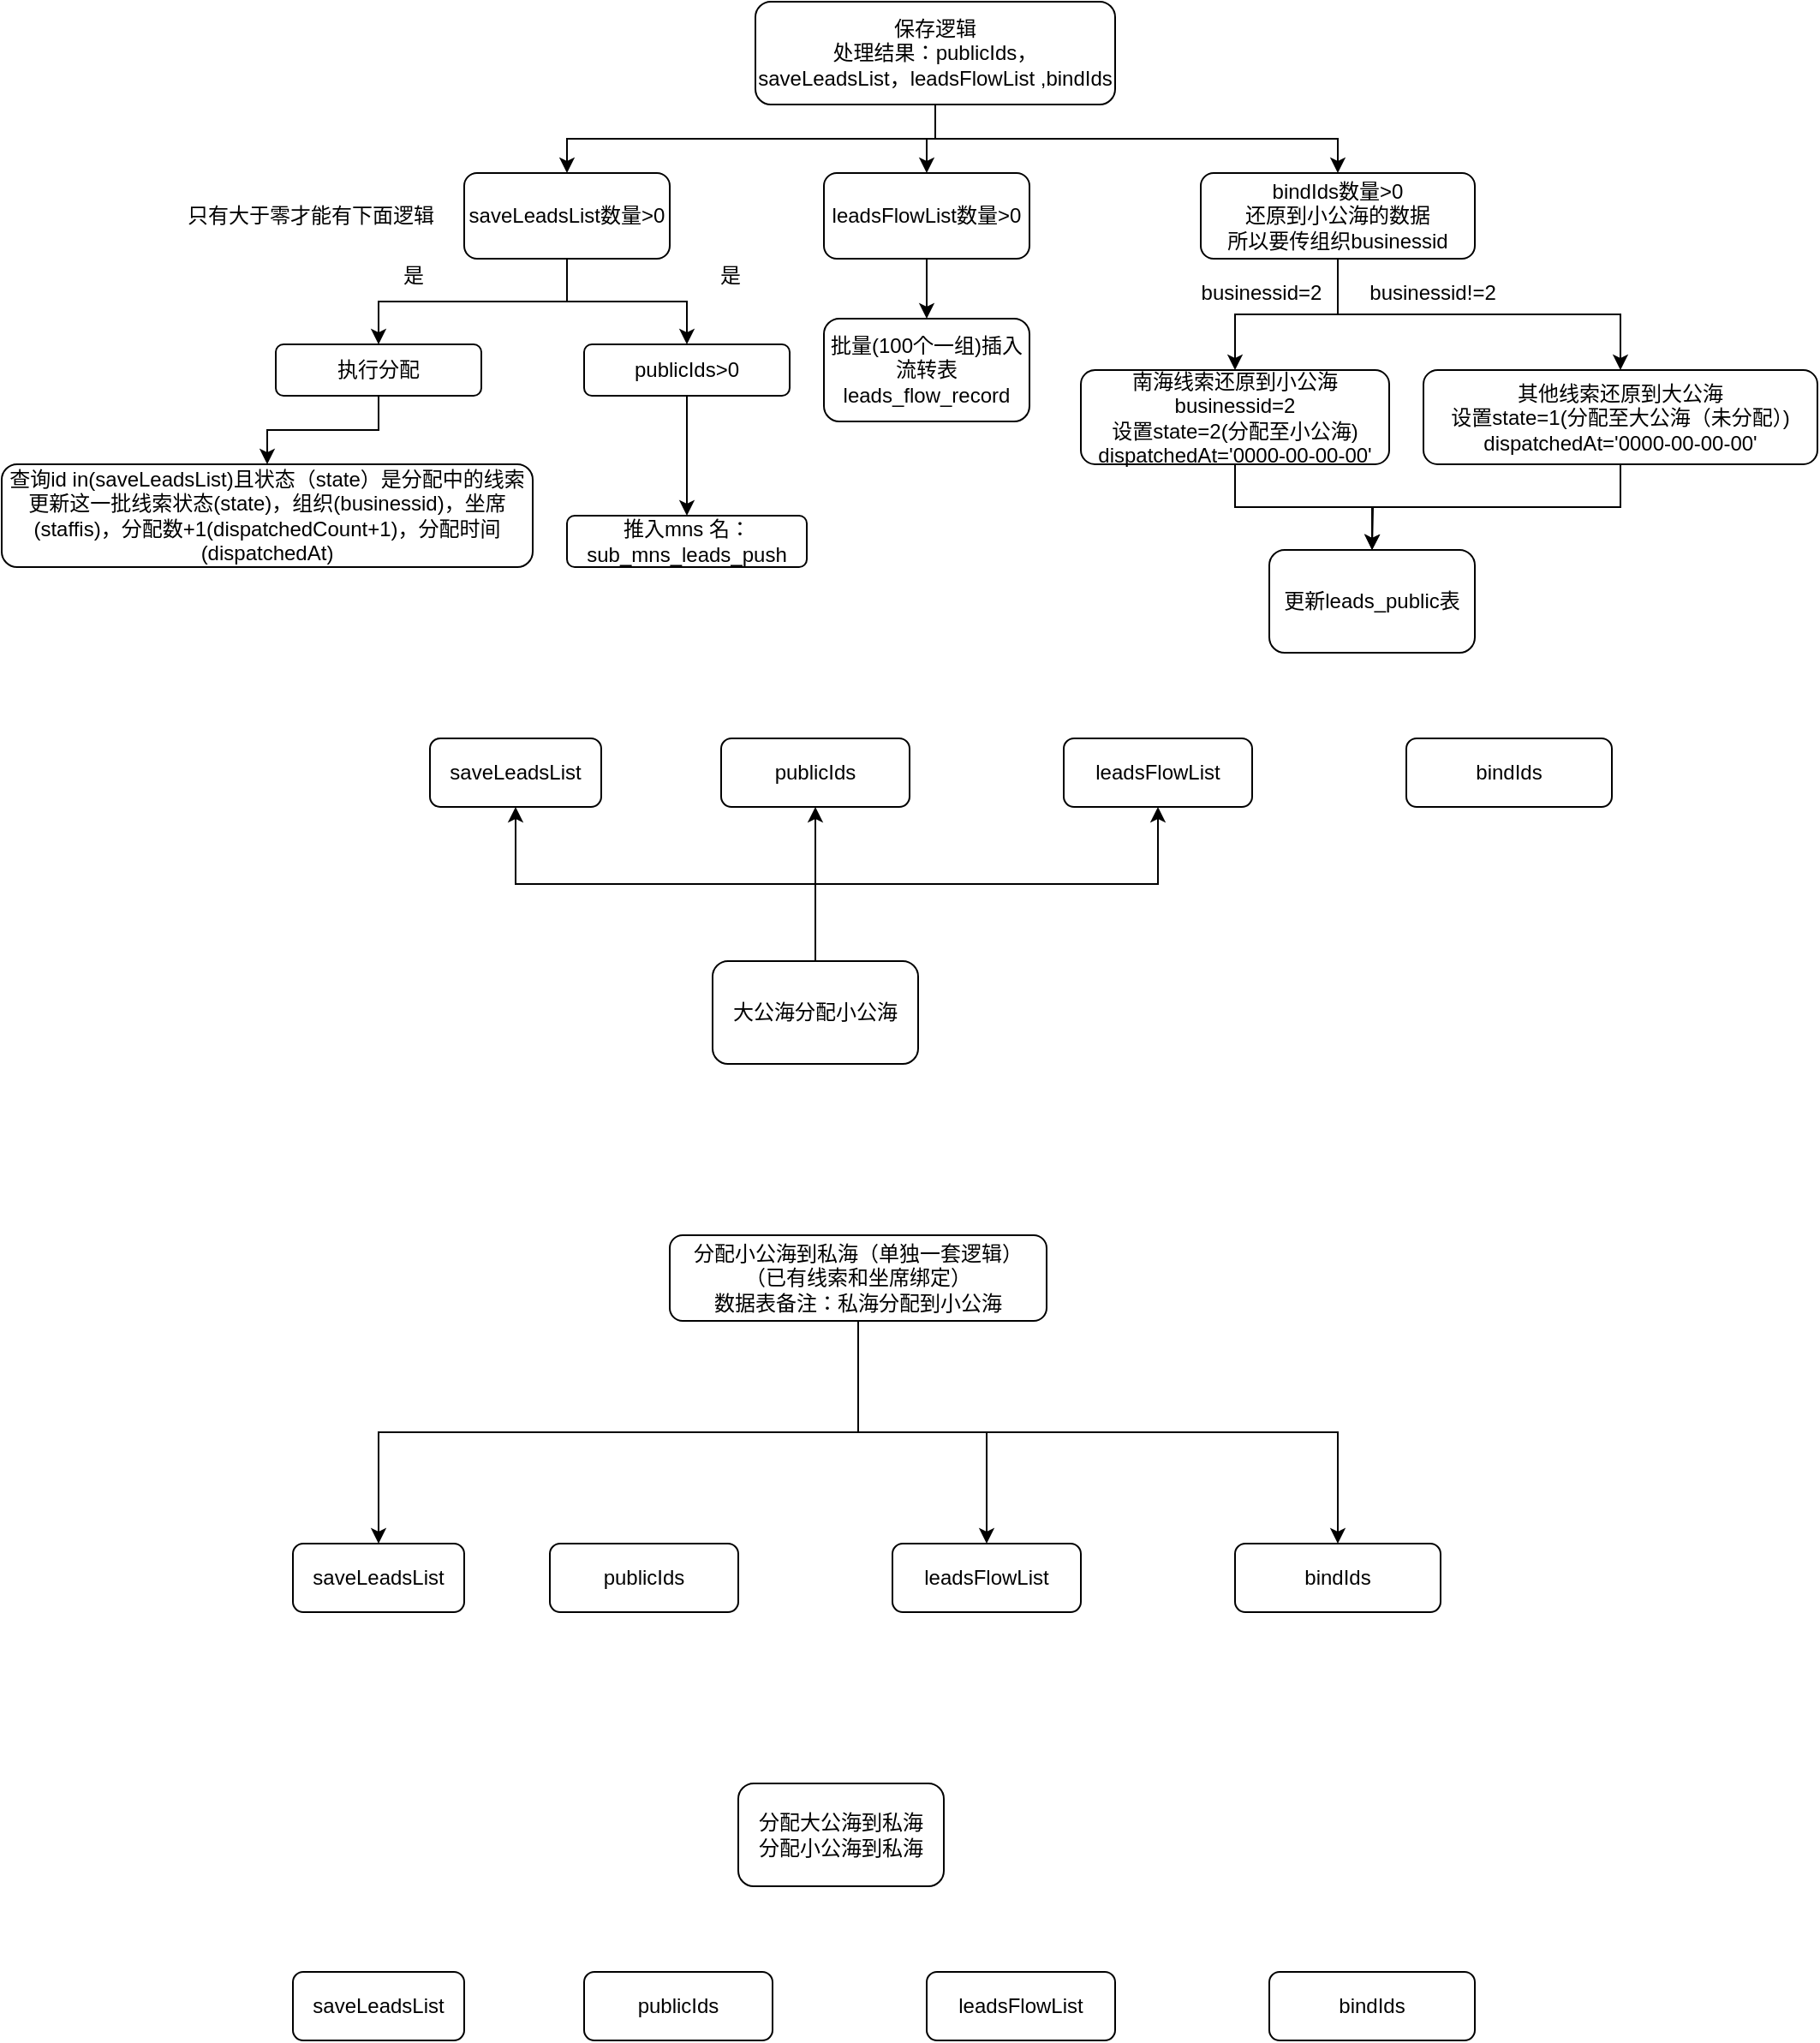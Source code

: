 <mxfile version="14.1.8" type="github">
  <diagram id="Vy2xMf6rB6mP1ssAV8Z6" name="Page-1">
    <mxGraphModel dx="946" dy="646" grid="1" gridSize="10" guides="1" tooltips="1" connect="1" arrows="1" fold="1" page="1" pageScale="1" pageWidth="1200" pageHeight="1920" math="0" shadow="0">
      <root>
        <mxCell id="0" />
        <mxCell id="1" parent="0" />
        <mxCell id="cDqadRUkF0LDUq5StgBz-3" style="edgeStyle=orthogonalEdgeStyle;rounded=0;orthogonalLoop=1;jettySize=auto;html=1;exitX=0.5;exitY=1;exitDx=0;exitDy=0;entryX=0.5;entryY=0;entryDx=0;entryDy=0;" parent="1" source="cDqadRUkF0LDUq5StgBz-1" target="cDqadRUkF0LDUq5StgBz-2" edge="1">
          <mxGeometry relative="1" as="geometry" />
        </mxCell>
        <mxCell id="cDqadRUkF0LDUq5StgBz-15" style="edgeStyle=orthogonalEdgeStyle;rounded=0;orthogonalLoop=1;jettySize=auto;html=1;exitX=0.5;exitY=1;exitDx=0;exitDy=0;entryX=0.5;entryY=0;entryDx=0;entryDy=0;" parent="1" source="cDqadRUkF0LDUq5StgBz-1" target="cDqadRUkF0LDUq5StgBz-14" edge="1">
          <mxGeometry relative="1" as="geometry" />
        </mxCell>
        <mxCell id="cDqadRUkF0LDUq5StgBz-19" style="edgeStyle=orthogonalEdgeStyle;rounded=0;orthogonalLoop=1;jettySize=auto;html=1;exitX=0.5;exitY=1;exitDx=0;exitDy=0;entryX=0.5;entryY=0;entryDx=0;entryDy=0;" parent="1" source="cDqadRUkF0LDUq5StgBz-1" target="cDqadRUkF0LDUq5StgBz-18" edge="1">
          <mxGeometry relative="1" as="geometry" />
        </mxCell>
        <mxCell id="cDqadRUkF0LDUq5StgBz-1" value="保存逻辑&lt;br&gt;&lt;span&gt;处理结果：&lt;/span&gt;&lt;span&gt;publicIds，&lt;br&gt;&lt;/span&gt;&lt;span style=&quot;text-align: left&quot;&gt;saveLeadsList，&lt;/span&gt;&lt;span&gt;leadsFlowList ,bindIds&lt;/span&gt;" style="rounded=1;whiteSpace=wrap;html=1;" parent="1" vertex="1">
          <mxGeometry x="480" y="10" width="210" height="60" as="geometry" />
        </mxCell>
        <mxCell id="cDqadRUkF0LDUq5StgBz-6" style="edgeStyle=orthogonalEdgeStyle;rounded=0;orthogonalLoop=1;jettySize=auto;html=1;exitX=0.5;exitY=1;exitDx=0;exitDy=0;entryX=0.5;entryY=0;entryDx=0;entryDy=0;" parent="1" source="cDqadRUkF0LDUq5StgBz-2" target="cDqadRUkF0LDUq5StgBz-4" edge="1">
          <mxGeometry relative="1" as="geometry" />
        </mxCell>
        <mxCell id="cDqadRUkF0LDUq5StgBz-7" style="edgeStyle=orthogonalEdgeStyle;rounded=0;orthogonalLoop=1;jettySize=auto;html=1;exitX=0.5;exitY=1;exitDx=0;exitDy=0;entryX=0.5;entryY=0;entryDx=0;entryDy=0;" parent="1" source="cDqadRUkF0LDUq5StgBz-2" target="cDqadRUkF0LDUq5StgBz-5" edge="1">
          <mxGeometry relative="1" as="geometry" />
        </mxCell>
        <mxCell id="cDqadRUkF0LDUq5StgBz-2" value="&lt;span style=&quot;text-align: left&quot;&gt;saveLeadsList数量&amp;gt;0&lt;/span&gt;" style="rounded=1;whiteSpace=wrap;html=1;" parent="1" vertex="1">
          <mxGeometry x="310" y="110" width="120" height="50" as="geometry" />
        </mxCell>
        <mxCell id="cDqadRUkF0LDUq5StgBz-13" style="edgeStyle=orthogonalEdgeStyle;rounded=0;orthogonalLoop=1;jettySize=auto;html=1;exitX=0.5;exitY=1;exitDx=0;exitDy=0;" parent="1" source="cDqadRUkF0LDUq5StgBz-4" target="cDqadRUkF0LDUq5StgBz-12" edge="1">
          <mxGeometry relative="1" as="geometry" />
        </mxCell>
        <mxCell id="cDqadRUkF0LDUq5StgBz-4" value="&lt;div style=&quot;text-align: left&quot;&gt;&lt;span&gt;&lt;font face=&quot;helvetica&quot;&gt;执行分配&lt;/font&gt;&lt;/span&gt;&lt;/div&gt;" style="rounded=1;whiteSpace=wrap;html=1;" parent="1" vertex="1">
          <mxGeometry x="200" y="210" width="120" height="30" as="geometry" />
        </mxCell>
        <mxCell id="cDqadRUkF0LDUq5StgBz-9" style="edgeStyle=orthogonalEdgeStyle;rounded=0;orthogonalLoop=1;jettySize=auto;html=1;exitX=0.5;exitY=1;exitDx=0;exitDy=0;entryX=0.5;entryY=0;entryDx=0;entryDy=0;" parent="1" source="cDqadRUkF0LDUq5StgBz-5" target="cDqadRUkF0LDUq5StgBz-8" edge="1">
          <mxGeometry relative="1" as="geometry" />
        </mxCell>
        <mxCell id="cDqadRUkF0LDUq5StgBz-5" value="publicIds&amp;gt;0" style="rounded=1;whiteSpace=wrap;html=1;" parent="1" vertex="1">
          <mxGeometry x="380" y="210" width="120" height="30" as="geometry" />
        </mxCell>
        <mxCell id="cDqadRUkF0LDUq5StgBz-8" value="推入mns 名：sub_mns_leads_push" style="rounded=1;whiteSpace=wrap;html=1;" parent="1" vertex="1">
          <mxGeometry x="370" y="310" width="140" height="30" as="geometry" />
        </mxCell>
        <mxCell id="cDqadRUkF0LDUq5StgBz-12" value="查询id in(&lt;span style=&quot;text-align: left&quot;&gt;saveLeadsList&lt;/span&gt;)且状态（state）是分配中的线索&lt;br&gt;更新这一批线索状态(state)，组织(businessid)，坐席(staffis)，分配数+1(dispatchedCount+1)，分配时间(dispatchedAt)" style="rounded=1;whiteSpace=wrap;html=1;" parent="1" vertex="1">
          <mxGeometry x="40" y="280" width="310" height="60" as="geometry" />
        </mxCell>
        <mxCell id="cDqadRUkF0LDUq5StgBz-17" style="edgeStyle=orthogonalEdgeStyle;rounded=0;orthogonalLoop=1;jettySize=auto;html=1;exitX=0.5;exitY=1;exitDx=0;exitDy=0;entryX=0.5;entryY=0;entryDx=0;entryDy=0;" parent="1" source="cDqadRUkF0LDUq5StgBz-14" target="cDqadRUkF0LDUq5StgBz-16" edge="1">
          <mxGeometry relative="1" as="geometry" />
        </mxCell>
        <mxCell id="cDqadRUkF0LDUq5StgBz-14" value="leadsFlowList&lt;span style=&quot;text-align: left&quot;&gt;数量&amp;gt;0&lt;/span&gt;" style="rounded=1;whiteSpace=wrap;html=1;" parent="1" vertex="1">
          <mxGeometry x="520" y="110" width="120" height="50" as="geometry" />
        </mxCell>
        <mxCell id="cDqadRUkF0LDUq5StgBz-16" value="批量(100个一组)插入流转表&lt;br&gt;leads_flow_record" style="rounded=1;whiteSpace=wrap;html=1;" parent="1" vertex="1">
          <mxGeometry x="520" y="195" width="120" height="60" as="geometry" />
        </mxCell>
        <mxCell id="cDqadRUkF0LDUq5StgBz-22" style="edgeStyle=orthogonalEdgeStyle;rounded=0;orthogonalLoop=1;jettySize=auto;html=1;exitX=0.5;exitY=1;exitDx=0;exitDy=0;entryX=0.5;entryY=0;entryDx=0;entryDy=0;" parent="1" source="cDqadRUkF0LDUq5StgBz-18" target="cDqadRUkF0LDUq5StgBz-20" edge="1">
          <mxGeometry relative="1" as="geometry" />
        </mxCell>
        <mxCell id="cDqadRUkF0LDUq5StgBz-23" style="edgeStyle=orthogonalEdgeStyle;rounded=0;orthogonalLoop=1;jettySize=auto;html=1;exitX=0.5;exitY=1;exitDx=0;exitDy=0;entryX=0.5;entryY=0;entryDx=0;entryDy=0;" parent="1" source="cDqadRUkF0LDUq5StgBz-18" target="cDqadRUkF0LDUq5StgBz-21" edge="1">
          <mxGeometry relative="1" as="geometry" />
        </mxCell>
        <mxCell id="cDqadRUkF0LDUq5StgBz-18" value="bindIds&lt;span style=&quot;text-align: left&quot;&gt;数量&amp;gt;0&lt;br&gt;还原到小公海的数据&lt;br&gt;所以要传组织&lt;/span&gt;business&lt;span style=&quot;text-align: left&quot;&gt;id&lt;br&gt;&lt;/span&gt;" style="rounded=1;whiteSpace=wrap;html=1;" parent="1" vertex="1">
          <mxGeometry x="740" y="110" width="160" height="50" as="geometry" />
        </mxCell>
        <mxCell id="cDqadRUkF0LDUq5StgBz-27" style="edgeStyle=orthogonalEdgeStyle;rounded=0;orthogonalLoop=1;jettySize=auto;html=1;exitX=0.5;exitY=1;exitDx=0;exitDy=0;entryX=0.5;entryY=0;entryDx=0;entryDy=0;" parent="1" source="cDqadRUkF0LDUq5StgBz-20" target="cDqadRUkF0LDUq5StgBz-26" edge="1">
          <mxGeometry relative="1" as="geometry" />
        </mxCell>
        <mxCell id="cDqadRUkF0LDUq5StgBz-20" value="南海线索还原到小公海&lt;br&gt;businessid=2&lt;br&gt;设置state=2(分配至小公海)&lt;br&gt;dispatchedAt=&#39;0000-00-00-00&#39;" style="rounded=1;whiteSpace=wrap;html=1;" parent="1" vertex="1">
          <mxGeometry x="670" y="225" width="180" height="55" as="geometry" />
        </mxCell>
        <mxCell id="cDqadRUkF0LDUq5StgBz-28" style="edgeStyle=orthogonalEdgeStyle;rounded=0;orthogonalLoop=1;jettySize=auto;html=1;exitX=0.5;exitY=1;exitDx=0;exitDy=0;" parent="1" source="cDqadRUkF0LDUq5StgBz-21" edge="1">
          <mxGeometry relative="1" as="geometry">
            <mxPoint x="840" y="330" as="targetPoint" />
          </mxGeometry>
        </mxCell>
        <mxCell id="cDqadRUkF0LDUq5StgBz-21" value="其他线索还原到大公海&lt;br&gt;设置state=1(分配至大公海（未分配）)&lt;br&gt;dispatchedAt=&#39;0000-00-00-00&#39;" style="rounded=1;whiteSpace=wrap;html=1;" parent="1" vertex="1">
          <mxGeometry x="870" y="225" width="230" height="55" as="geometry" />
        </mxCell>
        <mxCell id="cDqadRUkF0LDUq5StgBz-24" value="&lt;span&gt;business&lt;/span&gt;&lt;span style=&quot;text-align: left&quot;&gt;id=2&lt;/span&gt;" style="text;html=1;align=center;verticalAlign=middle;resizable=0;points=[];autosize=1;" parent="1" vertex="1">
          <mxGeometry x="730" y="170" width="90" height="20" as="geometry" />
        </mxCell>
        <mxCell id="cDqadRUkF0LDUq5StgBz-25" value="business&lt;span style=&quot;text-align: left&quot;&gt;id!=2&lt;/span&gt;" style="text;html=1;align=center;verticalAlign=middle;resizable=0;points=[];autosize=1;" parent="1" vertex="1">
          <mxGeometry x="830" y="170" width="90" height="20" as="geometry" />
        </mxCell>
        <mxCell id="cDqadRUkF0LDUq5StgBz-26" value="更新leads_public表" style="rounded=1;whiteSpace=wrap;html=1;" parent="1" vertex="1">
          <mxGeometry x="780" y="330" width="120" height="60" as="geometry" />
        </mxCell>
        <mxCell id="cDqadRUkF0LDUq5StgBz-35" value="publicIds" style="rounded=1;whiteSpace=wrap;html=1;" parent="1" vertex="1">
          <mxGeometry x="460" y="440" width="110" height="40" as="geometry" />
        </mxCell>
        <mxCell id="cDqadRUkF0LDUq5StgBz-40" style="edgeStyle=orthogonalEdgeStyle;rounded=0;orthogonalLoop=1;jettySize=auto;html=1;exitX=0.5;exitY=0;exitDx=0;exitDy=0;entryX=0.5;entryY=1;entryDx=0;entryDy=0;" parent="1" source="cDqadRUkF0LDUq5StgBz-36" target="cDqadRUkF0LDUq5StgBz-37" edge="1">
          <mxGeometry relative="1" as="geometry" />
        </mxCell>
        <mxCell id="cDqadRUkF0LDUq5StgBz-41" style="edgeStyle=orthogonalEdgeStyle;rounded=0;orthogonalLoop=1;jettySize=auto;html=1;exitX=0.5;exitY=0;exitDx=0;exitDy=0;entryX=0.5;entryY=1;entryDx=0;entryDy=0;" parent="1" source="cDqadRUkF0LDUq5StgBz-36" target="cDqadRUkF0LDUq5StgBz-35" edge="1">
          <mxGeometry relative="1" as="geometry" />
        </mxCell>
        <mxCell id="cDqadRUkF0LDUq5StgBz-42" style="edgeStyle=orthogonalEdgeStyle;rounded=0;orthogonalLoop=1;jettySize=auto;html=1;exitX=0.5;exitY=0;exitDx=0;exitDy=0;entryX=0.5;entryY=1;entryDx=0;entryDy=0;" parent="1" source="cDqadRUkF0LDUq5StgBz-36" target="cDqadRUkF0LDUq5StgBz-39" edge="1">
          <mxGeometry relative="1" as="geometry" />
        </mxCell>
        <mxCell id="cDqadRUkF0LDUq5StgBz-36" value="大公海分配小公海" style="rounded=1;whiteSpace=wrap;html=1;" parent="1" vertex="1">
          <mxGeometry x="455" y="570" width="120" height="60" as="geometry" />
        </mxCell>
        <mxCell id="cDqadRUkF0LDUq5StgBz-37" value="&lt;span style=&quot;text-align: left&quot;&gt;saveLeadsList&lt;/span&gt;" style="rounded=1;whiteSpace=wrap;html=1;" parent="1" vertex="1">
          <mxGeometry x="290" y="440" width="100" height="40" as="geometry" />
        </mxCell>
        <mxCell id="cDqadRUkF0LDUq5StgBz-38" value="bindIds" style="rounded=1;whiteSpace=wrap;html=1;" parent="1" vertex="1">
          <mxGeometry x="860" y="440" width="120" height="40" as="geometry" />
        </mxCell>
        <mxCell id="cDqadRUkF0LDUq5StgBz-39" value="leadsFlowList" style="rounded=1;whiteSpace=wrap;html=1;" parent="1" vertex="1">
          <mxGeometry x="660" y="440" width="110" height="40" as="geometry" />
        </mxCell>
        <mxCell id="cDqadRUkF0LDUq5StgBz-45" value="分配大公海到私海&lt;br&gt;分配小公海到私海" style="rounded=1;whiteSpace=wrap;html=1;" parent="1" vertex="1">
          <mxGeometry x="470" y="1050" width="120" height="60" as="geometry" />
        </mxCell>
        <mxCell id="KXAkURFlX17hWpxXm46V-7" style="edgeStyle=orthogonalEdgeStyle;rounded=0;orthogonalLoop=1;jettySize=auto;html=1;exitX=0.5;exitY=1;exitDx=0;exitDy=0;" edge="1" parent="1" source="cDqadRUkF0LDUq5StgBz-46" target="KXAkURFlX17hWpxXm46V-4">
          <mxGeometry relative="1" as="geometry" />
        </mxCell>
        <mxCell id="KXAkURFlX17hWpxXm46V-8" style="edgeStyle=orthogonalEdgeStyle;rounded=0;orthogonalLoop=1;jettySize=auto;html=1;exitX=0.5;exitY=1;exitDx=0;exitDy=0;entryX=0.5;entryY=0;entryDx=0;entryDy=0;" edge="1" parent="1" source="cDqadRUkF0LDUq5StgBz-46" target="KXAkURFlX17hWpxXm46V-6">
          <mxGeometry relative="1" as="geometry" />
        </mxCell>
        <mxCell id="KXAkURFlX17hWpxXm46V-9" style="edgeStyle=orthogonalEdgeStyle;rounded=0;orthogonalLoop=1;jettySize=auto;html=1;exitX=0.5;exitY=1;exitDx=0;exitDy=0;" edge="1" parent="1" source="cDqadRUkF0LDUq5StgBz-46" target="KXAkURFlX17hWpxXm46V-5">
          <mxGeometry relative="1" as="geometry" />
        </mxCell>
        <mxCell id="cDqadRUkF0LDUq5StgBz-46" value="分配小公海到私海（单独一套逻辑）&lt;br&gt;（已有线索和坐席绑定）&lt;br&gt;数据表备注：私海分配到小公海" style="rounded=1;whiteSpace=wrap;html=1;" parent="1" vertex="1">
          <mxGeometry x="430" y="730" width="220" height="50" as="geometry" />
        </mxCell>
        <mxCell id="cDqadRUkF0LDUq5StgBz-47" value="是" style="text;html=1;align=center;verticalAlign=middle;resizable=0;points=[];autosize=1;" parent="1" vertex="1">
          <mxGeometry x="265" y="160" width="30" height="20" as="geometry" />
        </mxCell>
        <mxCell id="cDqadRUkF0LDUq5StgBz-48" value="是" style="text;html=1;align=center;verticalAlign=middle;resizable=0;points=[];autosize=1;" parent="1" vertex="1">
          <mxGeometry x="450" y="160" width="30" height="20" as="geometry" />
        </mxCell>
        <mxCell id="cDqadRUkF0LDUq5StgBz-49" value="只有大于零才能有下面逻辑" style="text;html=1;align=center;verticalAlign=middle;resizable=0;points=[];autosize=1;" parent="1" vertex="1">
          <mxGeometry x="140" y="125" width="160" height="20" as="geometry" />
        </mxCell>
        <mxCell id="KXAkURFlX17hWpxXm46V-3" value="publicIds" style="rounded=1;whiteSpace=wrap;html=1;" vertex="1" parent="1">
          <mxGeometry x="360" y="910" width="110" height="40" as="geometry" />
        </mxCell>
        <mxCell id="KXAkURFlX17hWpxXm46V-4" value="&lt;span style=&quot;text-align: left&quot;&gt;saveLeadsList&lt;/span&gt;" style="rounded=1;whiteSpace=wrap;html=1;" vertex="1" parent="1">
          <mxGeometry x="210" y="910" width="100" height="40" as="geometry" />
        </mxCell>
        <mxCell id="KXAkURFlX17hWpxXm46V-5" value="bindIds" style="rounded=1;whiteSpace=wrap;html=1;" vertex="1" parent="1">
          <mxGeometry x="760" y="910" width="120" height="40" as="geometry" />
        </mxCell>
        <mxCell id="KXAkURFlX17hWpxXm46V-6" value="leadsFlowList" style="rounded=1;whiteSpace=wrap;html=1;" vertex="1" parent="1">
          <mxGeometry x="560" y="910" width="110" height="40" as="geometry" />
        </mxCell>
        <mxCell id="KXAkURFlX17hWpxXm46V-10" value="publicIds" style="rounded=1;whiteSpace=wrap;html=1;" vertex="1" parent="1">
          <mxGeometry x="380" y="1160" width="110" height="40" as="geometry" />
        </mxCell>
        <mxCell id="KXAkURFlX17hWpxXm46V-11" value="&lt;span style=&quot;text-align: left&quot;&gt;saveLeadsList&lt;/span&gt;" style="rounded=1;whiteSpace=wrap;html=1;" vertex="1" parent="1">
          <mxGeometry x="210" y="1160" width="100" height="40" as="geometry" />
        </mxCell>
        <mxCell id="KXAkURFlX17hWpxXm46V-12" value="bindIds" style="rounded=1;whiteSpace=wrap;html=1;" vertex="1" parent="1">
          <mxGeometry x="780" y="1160" width="120" height="40" as="geometry" />
        </mxCell>
        <mxCell id="KXAkURFlX17hWpxXm46V-13" value="leadsFlowList" style="rounded=1;whiteSpace=wrap;html=1;" vertex="1" parent="1">
          <mxGeometry x="580" y="1160" width="110" height="40" as="geometry" />
        </mxCell>
      </root>
    </mxGraphModel>
  </diagram>
</mxfile>
